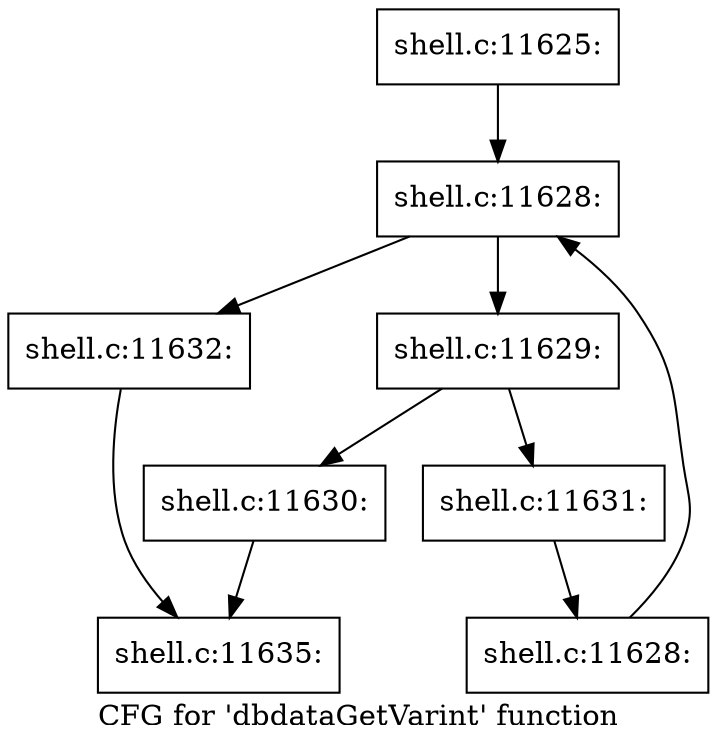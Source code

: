 digraph "CFG for 'dbdataGetVarint' function" {
	label="CFG for 'dbdataGetVarint' function";

	Node0x560276d5da10 [shape=record,label="{shell.c:11625:}"];
	Node0x560276d5da10 -> Node0x560276a6cea0;
	Node0x560276a6cea0 [shape=record,label="{shell.c:11628:}"];
	Node0x560276a6cea0 -> Node0x560276a6cfe0;
	Node0x560276a6cea0 -> Node0x560276a6ccf0;
	Node0x560276a6cfe0 [shape=record,label="{shell.c:11629:}"];
	Node0x560276a6cfe0 -> Node0x560276a6dad0;
	Node0x560276a6cfe0 -> Node0x560276a6db20;
	Node0x560276a6dad0 [shape=record,label="{shell.c:11630:}"];
	Node0x560276a6dad0 -> Node0x5602768f7980;
	Node0x560276a6db20 [shape=record,label="{shell.c:11631:}"];
	Node0x560276a6db20 -> Node0x560276a6cf50;
	Node0x560276a6cf50 [shape=record,label="{shell.c:11628:}"];
	Node0x560276a6cf50 -> Node0x560276a6cea0;
	Node0x560276a6ccf0 [shape=record,label="{shell.c:11632:}"];
	Node0x560276a6ccf0 -> Node0x5602768f7980;
	Node0x5602768f7980 [shape=record,label="{shell.c:11635:}"];
}
